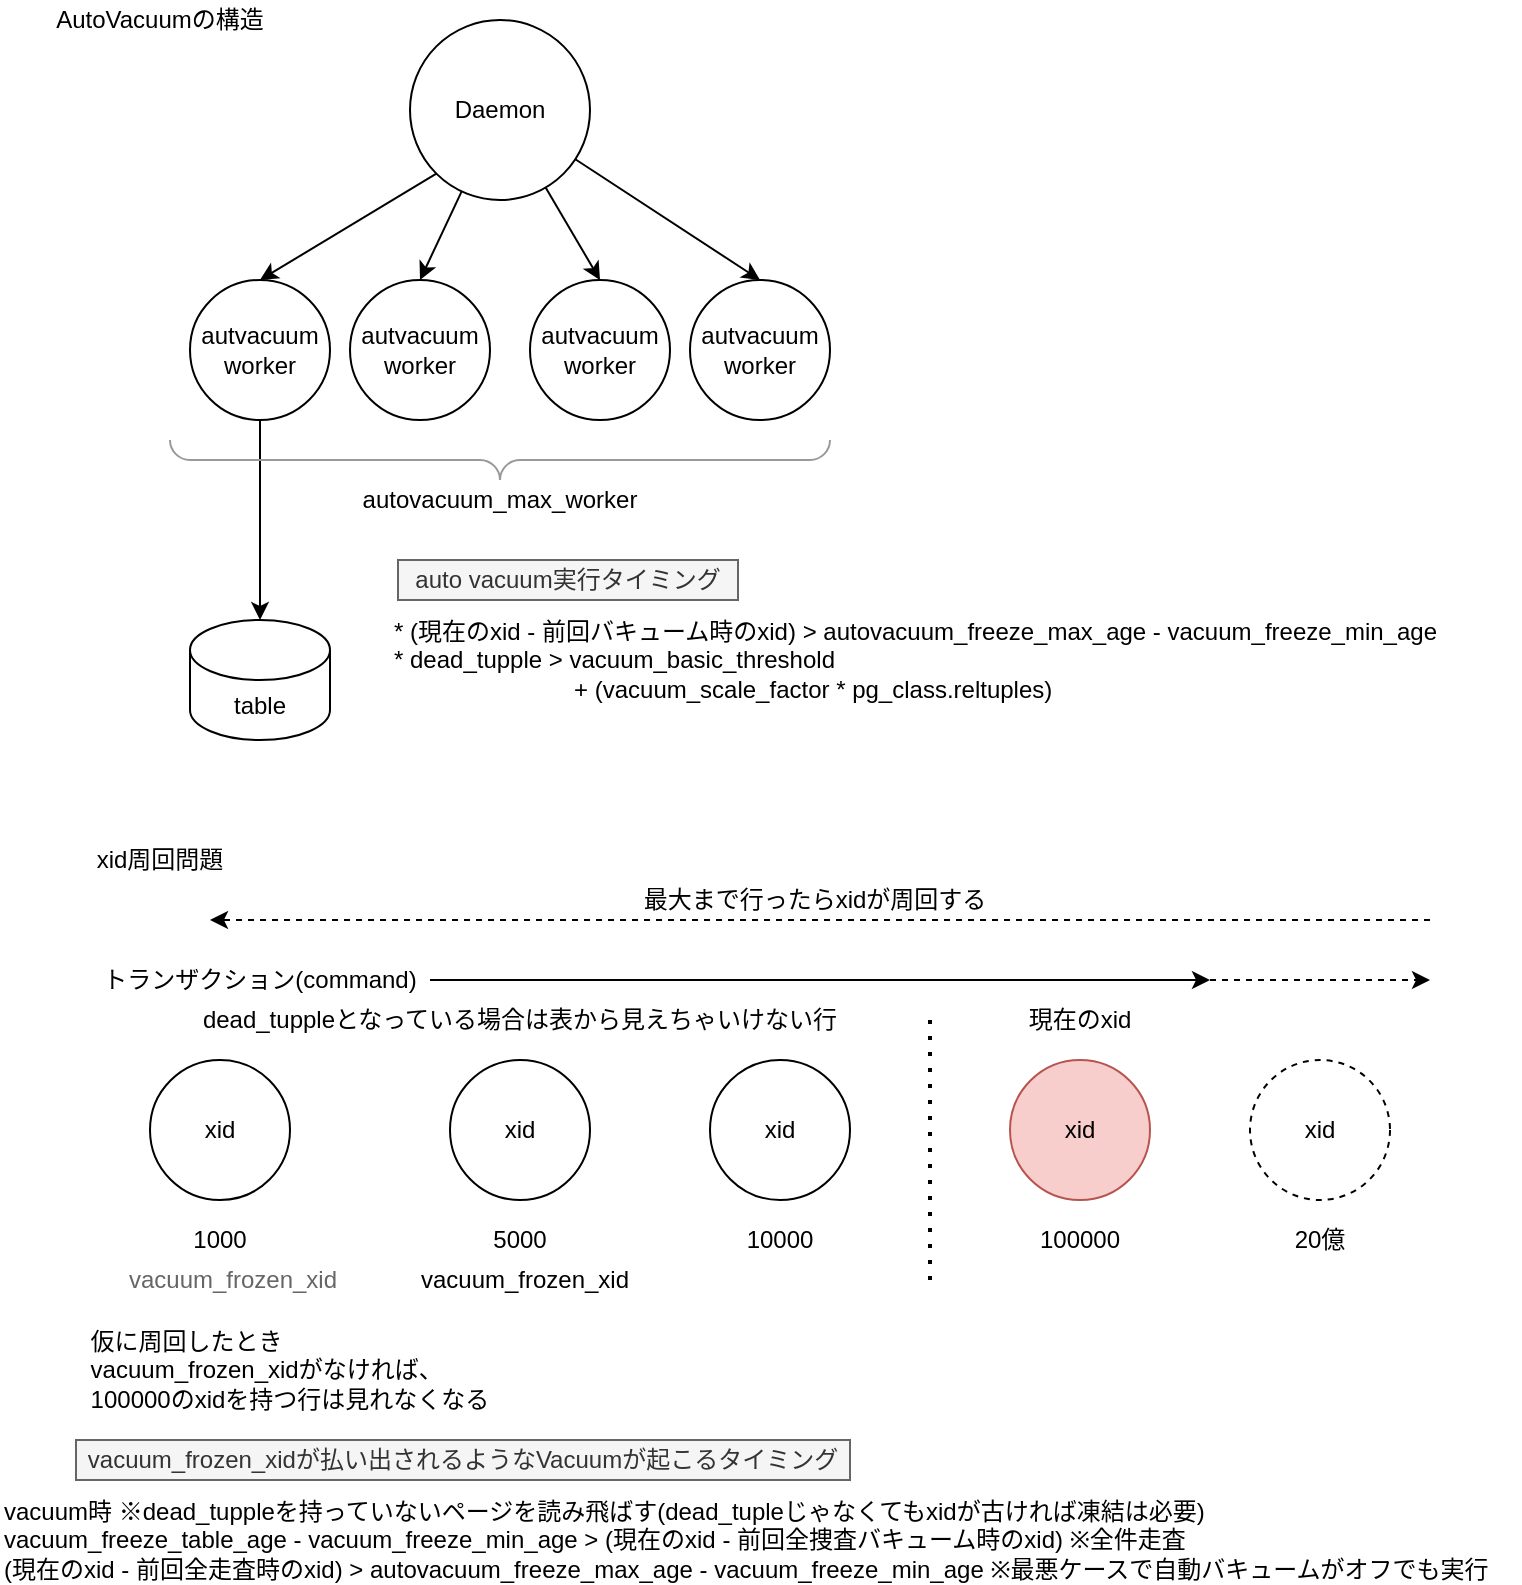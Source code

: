 <mxfile version="14.4.3" type="device"><diagram id="GvmCHJjjQ0q45aqWlIhD" name="ページ1"><mxGraphModel dx="1422" dy="896" grid="1" gridSize="10" guides="1" tooltips="1" connect="1" arrows="1" fold="1" page="1" pageScale="1" pageWidth="827" pageHeight="1169" math="0" shadow="0"><root><mxCell id="0"/><mxCell id="1" parent="0"/><mxCell id="q0NJvXg80mgAlvsFlp5z-6" style="rounded=0;orthogonalLoop=1;jettySize=auto;html=1;exitX=0;exitY=1;exitDx=0;exitDy=0;entryX=0.5;entryY=0;entryDx=0;entryDy=0;" edge="1" parent="1" source="q0NJvXg80mgAlvsFlp5z-1" target="q0NJvXg80mgAlvsFlp5z-2"><mxGeometry relative="1" as="geometry"/></mxCell><mxCell id="q0NJvXg80mgAlvsFlp5z-7" style="edgeStyle=none;rounded=0;orthogonalLoop=1;jettySize=auto;html=1;entryX=0.5;entryY=0;entryDx=0;entryDy=0;" edge="1" parent="1" source="q0NJvXg80mgAlvsFlp5z-1" target="q0NJvXg80mgAlvsFlp5z-10"><mxGeometry relative="1" as="geometry"><mxPoint x="260" y="190" as="targetPoint"/></mxGeometry></mxCell><mxCell id="q0NJvXg80mgAlvsFlp5z-8" style="edgeStyle=none;rounded=0;orthogonalLoop=1;jettySize=auto;html=1;entryX=0.5;entryY=0;entryDx=0;entryDy=0;" edge="1" parent="1" source="q0NJvXg80mgAlvsFlp5z-1" target="q0NJvXg80mgAlvsFlp5z-11"><mxGeometry relative="1" as="geometry"><mxPoint x="329" y="182" as="targetPoint"/></mxGeometry></mxCell><mxCell id="q0NJvXg80mgAlvsFlp5z-9" style="edgeStyle=none;rounded=0;orthogonalLoop=1;jettySize=auto;html=1;entryX=0.5;entryY=0;entryDx=0;entryDy=0;" edge="1" parent="1" source="q0NJvXg80mgAlvsFlp5z-1" target="q0NJvXg80mgAlvsFlp5z-12"><mxGeometry relative="1" as="geometry"><mxPoint x="420" y="180" as="targetPoint"/></mxGeometry></mxCell><mxCell id="q0NJvXg80mgAlvsFlp5z-1" value="Daemon" style="ellipse;whiteSpace=wrap;html=1;aspect=fixed;" vertex="1" parent="1"><mxGeometry x="250" y="50" width="90" height="90" as="geometry"/></mxCell><mxCell id="q0NJvXg80mgAlvsFlp5z-17" style="edgeStyle=none;rounded=0;orthogonalLoop=1;jettySize=auto;html=1;" edge="1" parent="1" source="q0NJvXg80mgAlvsFlp5z-2" target="q0NJvXg80mgAlvsFlp5z-15"><mxGeometry relative="1" as="geometry"/></mxCell><mxCell id="q0NJvXg80mgAlvsFlp5z-2" value="autvacuum&lt;br&gt;worker" style="ellipse;whiteSpace=wrap;html=1;aspect=fixed;" vertex="1" parent="1"><mxGeometry x="140" y="180" width="70" height="70" as="geometry"/></mxCell><mxCell id="q0NJvXg80mgAlvsFlp5z-10" value="autvacuum&lt;br&gt;worker" style="ellipse;whiteSpace=wrap;html=1;aspect=fixed;" vertex="1" parent="1"><mxGeometry x="220" y="180" width="70" height="70" as="geometry"/></mxCell><mxCell id="q0NJvXg80mgAlvsFlp5z-11" value="autvacuum&lt;br&gt;worker" style="ellipse;whiteSpace=wrap;html=1;aspect=fixed;" vertex="1" parent="1"><mxGeometry x="310" y="180" width="70" height="70" as="geometry"/></mxCell><mxCell id="q0NJvXg80mgAlvsFlp5z-12" value="autvacuum&lt;br&gt;worker" style="ellipse;whiteSpace=wrap;html=1;aspect=fixed;" vertex="1" parent="1"><mxGeometry x="390" y="180" width="70" height="70" as="geometry"/></mxCell><mxCell id="q0NJvXg80mgAlvsFlp5z-13" value="" style="verticalLabelPosition=bottom;shadow=0;dashed=0;align=center;html=1;verticalAlign=top;strokeWidth=1;shape=mxgraph.mockup.markup.curlyBrace;strokeColor=#999999;rotation=-180;" vertex="1" parent="1"><mxGeometry x="130" y="260" width="330" height="20" as="geometry"/></mxCell><mxCell id="q0NJvXg80mgAlvsFlp5z-14" value="autovacuum_max_worker" style="text;html=1;strokeColor=none;fillColor=none;align=center;verticalAlign=middle;whiteSpace=wrap;rounded=0;" vertex="1" parent="1"><mxGeometry x="220" y="280" width="150" height="20" as="geometry"/></mxCell><mxCell id="q0NJvXg80mgAlvsFlp5z-15" value="table" style="shape=cylinder3;whiteSpace=wrap;html=1;boundedLbl=1;backgroundOutline=1;size=15;" vertex="1" parent="1"><mxGeometry x="140" y="350" width="70" height="60" as="geometry"/></mxCell><mxCell id="q0NJvXg80mgAlvsFlp5z-18" value="auto vacuum実行タイミング" style="text;html=1;strokeColor=#666666;fillColor=#f5f5f5;align=center;verticalAlign=middle;whiteSpace=wrap;rounded=0;fontColor=#333333;" vertex="1" parent="1"><mxGeometry x="244" y="320" width="170" height="20" as="geometry"/></mxCell><mxCell id="q0NJvXg80mgAlvsFlp5z-19" value="* (現在のxid - 前回バキューム時のxid) &amp;gt; autovacuum_freeze_max_age - vacuum_freeze_min_age&lt;br&gt;* dead_tupple &amp;gt; vacuum_basic_threshold &lt;br&gt;&amp;nbsp; &amp;nbsp; &amp;nbsp; &amp;nbsp; &amp;nbsp; &amp;nbsp; &amp;nbsp; &amp;nbsp; &amp;nbsp; &amp;nbsp; &amp;nbsp; &amp;nbsp; &amp;nbsp; &amp;nbsp;+ (vacuum_scale_factor * pg_class.reltuples)" style="text;html=1;strokeColor=none;fillColor=none;align=left;verticalAlign=middle;whiteSpace=wrap;rounded=0;" vertex="1" parent="1"><mxGeometry x="240" y="340" width="530" height="60" as="geometry"/></mxCell><mxCell id="q0NJvXg80mgAlvsFlp5z-20" value="AutoVacuumの構造" style="text;html=1;strokeColor=none;fillColor=none;align=center;verticalAlign=middle;whiteSpace=wrap;rounded=0;" vertex="1" parent="1"><mxGeometry x="50" y="40" width="150" height="20" as="geometry"/></mxCell><mxCell id="q0NJvXg80mgAlvsFlp5z-21" value="xid周回問題" style="text;html=1;strokeColor=none;fillColor=none;align=center;verticalAlign=middle;whiteSpace=wrap;rounded=0;" vertex="1" parent="1"><mxGeometry x="50" y="460" width="150" height="20" as="geometry"/></mxCell><mxCell id="q0NJvXg80mgAlvsFlp5z-22" value="xid" style="ellipse;whiteSpace=wrap;html=1;aspect=fixed;" vertex="1" parent="1"><mxGeometry x="120" y="570" width="70" height="70" as="geometry"/></mxCell><mxCell id="q0NJvXg80mgAlvsFlp5z-23" value="1000" style="text;html=1;strokeColor=none;fillColor=none;align=center;verticalAlign=middle;whiteSpace=wrap;rounded=0;" vertex="1" parent="1"><mxGeometry x="105" y="650" width="100" height="20" as="geometry"/></mxCell><mxCell id="q0NJvXg80mgAlvsFlp5z-25" style="edgeStyle=none;rounded=0;orthogonalLoop=1;jettySize=auto;html=1;" edge="1" parent="1" source="q0NJvXg80mgAlvsFlp5z-24"><mxGeometry relative="1" as="geometry"><mxPoint x="650" y="530" as="targetPoint"/></mxGeometry></mxCell><mxCell id="q0NJvXg80mgAlvsFlp5z-24" value="トランザクション(command)" style="text;html=1;strokeColor=none;fillColor=none;align=center;verticalAlign=middle;whiteSpace=wrap;rounded=0;" vertex="1" parent="1"><mxGeometry x="90" y="520" width="170" height="20" as="geometry"/></mxCell><mxCell id="q0NJvXg80mgAlvsFlp5z-26" value="xid" style="ellipse;whiteSpace=wrap;html=1;aspect=fixed;" vertex="1" parent="1"><mxGeometry x="270" y="570" width="70" height="70" as="geometry"/></mxCell><mxCell id="q0NJvXg80mgAlvsFlp5z-27" value="xid" style="ellipse;whiteSpace=wrap;html=1;aspect=fixed;fillColor=#f8cecc;strokeColor=#b85450;" vertex="1" parent="1"><mxGeometry x="550" y="570" width="70" height="70" as="geometry"/></mxCell><mxCell id="q0NJvXg80mgAlvsFlp5z-28" value="5000" style="text;html=1;strokeColor=none;fillColor=none;align=center;verticalAlign=middle;whiteSpace=wrap;rounded=0;" vertex="1" parent="1"><mxGeometry x="255" y="650" width="100" height="20" as="geometry"/></mxCell><mxCell id="q0NJvXg80mgAlvsFlp5z-29" value="100000" style="text;html=1;strokeColor=none;fillColor=none;align=center;verticalAlign=middle;whiteSpace=wrap;rounded=0;" vertex="1" parent="1"><mxGeometry x="535" y="650" width="100" height="20" as="geometry"/></mxCell><mxCell id="q0NJvXg80mgAlvsFlp5z-30" value="現在のxid" style="text;html=1;strokeColor=none;fillColor=none;align=center;verticalAlign=middle;whiteSpace=wrap;rounded=0;" vertex="1" parent="1"><mxGeometry x="535" y="540" width="100" height="20" as="geometry"/></mxCell><mxCell id="q0NJvXg80mgAlvsFlp5z-32" value="xid" style="ellipse;whiteSpace=wrap;html=1;aspect=fixed;" vertex="1" parent="1"><mxGeometry x="400" y="570" width="70" height="70" as="geometry"/></mxCell><mxCell id="q0NJvXg80mgAlvsFlp5z-33" value="10000" style="text;html=1;strokeColor=none;fillColor=none;align=center;verticalAlign=middle;whiteSpace=wrap;rounded=0;" vertex="1" parent="1"><mxGeometry x="385" y="650" width="100" height="20" as="geometry"/></mxCell><mxCell id="q0NJvXg80mgAlvsFlp5z-34" value="" style="endArrow=none;dashed=1;html=1;dashPattern=1 3;strokeWidth=2;" edge="1" parent="1"><mxGeometry width="50" height="50" relative="1" as="geometry"><mxPoint x="510" y="680" as="sourcePoint"/><mxPoint x="510" y="550" as="targetPoint"/></mxGeometry></mxCell><mxCell id="q0NJvXg80mgAlvsFlp5z-35" value="dead_tuppleとなっている場合は表から見えちゃいけない行" style="text;html=1;strokeColor=none;fillColor=none;align=center;verticalAlign=middle;whiteSpace=wrap;rounded=0;" vertex="1" parent="1"><mxGeometry x="140" y="540" width="330" height="20" as="geometry"/></mxCell><mxCell id="q0NJvXg80mgAlvsFlp5z-36" value="" style="endArrow=classic;html=1;dashed=1;" edge="1" parent="1"><mxGeometry width="50" height="50" relative="1" as="geometry"><mxPoint x="650" y="530" as="sourcePoint"/><mxPoint x="760" y="530" as="targetPoint"/></mxGeometry></mxCell><mxCell id="q0NJvXg80mgAlvsFlp5z-37" value="xid" style="ellipse;whiteSpace=wrap;html=1;aspect=fixed;dashed=1;" vertex="1" parent="1"><mxGeometry x="670" y="570" width="70" height="70" as="geometry"/></mxCell><mxCell id="q0NJvXg80mgAlvsFlp5z-38" value="20億" style="text;html=1;strokeColor=none;fillColor=none;align=center;verticalAlign=middle;whiteSpace=wrap;rounded=0;" vertex="1" parent="1"><mxGeometry x="655" y="650" width="100" height="20" as="geometry"/></mxCell><mxCell id="q0NJvXg80mgAlvsFlp5z-39" value="" style="endArrow=classic;html=1;dashed=1;" edge="1" parent="1"><mxGeometry width="50" height="50" relative="1" as="geometry"><mxPoint x="760" y="500" as="sourcePoint"/><mxPoint x="150" y="500" as="targetPoint"/></mxGeometry></mxCell><mxCell id="q0NJvXg80mgAlvsFlp5z-40" value="最大まで行ったらxidが周回する" style="text;html=1;strokeColor=none;fillColor=none;align=center;verticalAlign=middle;whiteSpace=wrap;rounded=0;" vertex="1" parent="1"><mxGeometry x="355" y="480" width="195" height="20" as="geometry"/></mxCell><mxCell id="q0NJvXg80mgAlvsFlp5z-41" value="vacuum_frozen_xid" style="text;html=1;strokeColor=none;fillColor=none;align=center;verticalAlign=middle;whiteSpace=wrap;rounded=0;" vertex="1" parent="1"><mxGeometry x="225" y="670" width="165" height="20" as="geometry"/></mxCell><mxCell id="q0NJvXg80mgAlvsFlp5z-42" value="vacuum_frozen_xid" style="text;html=1;strokeColor=none;fillColor=none;align=center;verticalAlign=middle;whiteSpace=wrap;rounded=0;fontColor=#666666;" vertex="1" parent="1"><mxGeometry x="79" y="670" width="165" height="20" as="geometry"/></mxCell><mxCell id="q0NJvXg80mgAlvsFlp5z-43" value="&lt;div style=&quot;text-align: left&quot;&gt;&lt;span&gt;仮に周回したとき&lt;/span&gt;&lt;/div&gt;&lt;div style=&quot;text-align: left&quot;&gt;&lt;span&gt;vacuum_frozen_xidがなければ、&lt;/span&gt;&lt;/div&gt;&lt;div style=&quot;text-align: left&quot;&gt;&lt;span&gt;100000のxidを持つ行は見れなくなる&lt;/span&gt;&lt;/div&gt;" style="text;html=1;strokeColor=none;fillColor=none;align=center;verticalAlign=middle;whiteSpace=wrap;rounded=0;" vertex="1" parent="1"><mxGeometry x="70" y="700" width="240" height="50" as="geometry"/></mxCell><mxCell id="q0NJvXg80mgAlvsFlp5z-44" value="vacuum_frozen_xidが払い出されるようなVacuumが起こるタイミング" style="text;html=1;strokeColor=#666666;fillColor=#f5f5f5;align=center;verticalAlign=middle;whiteSpace=wrap;rounded=0;fontColor=#333333;" vertex="1" parent="1"><mxGeometry x="83" y="760" width="387" height="20" as="geometry"/></mxCell><mxCell id="q0NJvXg80mgAlvsFlp5z-46" value="vacuum時 ※dead_tuppleを持っていないページを読み飛ばす(dead_tupleじゃなくてもxidが古ければ凍結は必要)&lt;br&gt;vacuum_freeze_table_age - vacuum_freeze_min_age &amp;gt; (現在のxid - 前回全捜査バキューム時のxid) ※全件走査&lt;br&gt;(現在のxid - 前回全走査時のxid) &amp;gt; autovacuum_freeze_max_age - vacuum_freeze_min_age ※最悪ケースで自動バキュームがオフでも実行" style="text;html=1;strokeColor=none;fillColor=none;align=left;verticalAlign=middle;whiteSpace=wrap;rounded=0;" vertex="1" parent="1"><mxGeometry x="45" y="790" width="760" height="40" as="geometry"/></mxCell></root></mxGraphModel></diagram></mxfile>